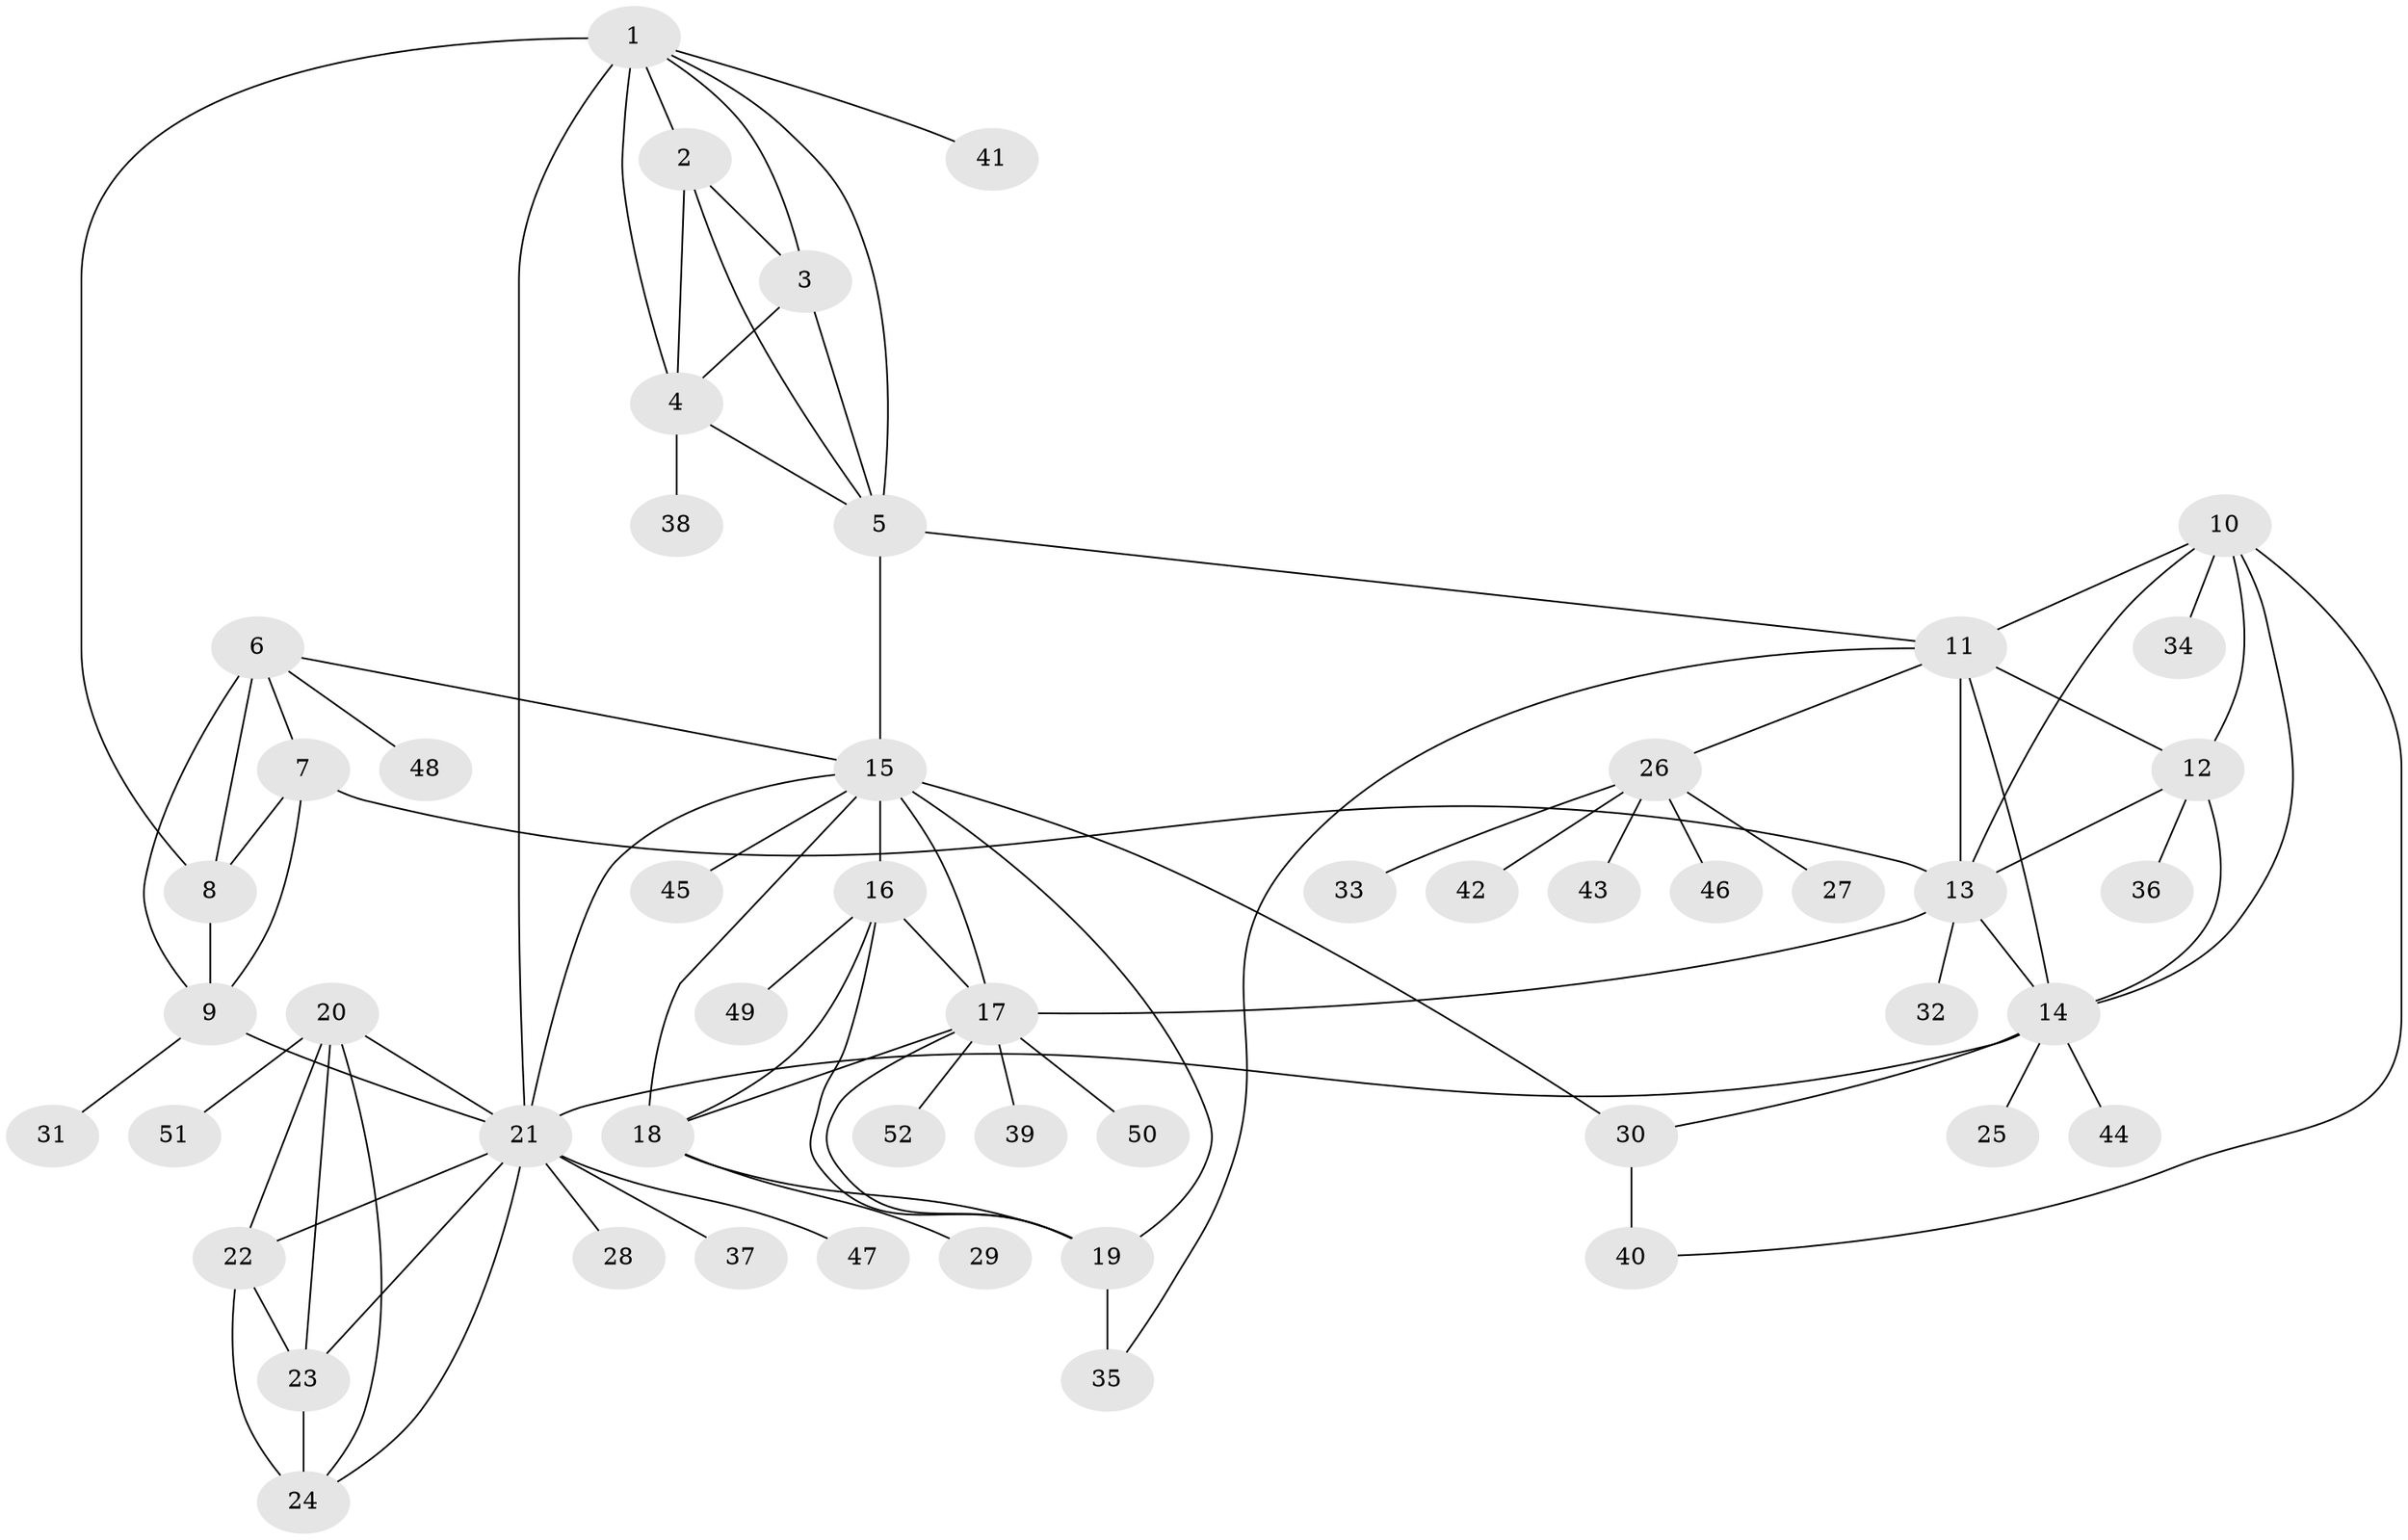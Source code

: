 // original degree distribution, {9: 0.019417475728155338, 5: 0.038834951456310676, 4: 0.019417475728155338, 11: 0.019417475728155338, 8: 0.019417475728155338, 7: 0.05825242718446602, 6: 0.04854368932038835, 10: 0.02912621359223301, 12: 0.009708737864077669, 1: 0.6116504854368932, 2: 0.11650485436893204, 3: 0.009708737864077669}
// Generated by graph-tools (version 1.1) at 2025/37/03/09/25 02:37:15]
// undirected, 52 vertices, 87 edges
graph export_dot {
graph [start="1"]
  node [color=gray90,style=filled];
  1;
  2;
  3;
  4;
  5;
  6;
  7;
  8;
  9;
  10;
  11;
  12;
  13;
  14;
  15;
  16;
  17;
  18;
  19;
  20;
  21;
  22;
  23;
  24;
  25;
  26;
  27;
  28;
  29;
  30;
  31;
  32;
  33;
  34;
  35;
  36;
  37;
  38;
  39;
  40;
  41;
  42;
  43;
  44;
  45;
  46;
  47;
  48;
  49;
  50;
  51;
  52;
  1 -- 2 [weight=1.0];
  1 -- 3 [weight=1.0];
  1 -- 4 [weight=1.0];
  1 -- 5 [weight=1.0];
  1 -- 8 [weight=2.0];
  1 -- 21 [weight=1.0];
  1 -- 41 [weight=1.0];
  2 -- 3 [weight=1.0];
  2 -- 4 [weight=1.0];
  2 -- 5 [weight=1.0];
  3 -- 4 [weight=6.0];
  3 -- 5 [weight=1.0];
  4 -- 5 [weight=1.0];
  4 -- 38 [weight=1.0];
  5 -- 11 [weight=2.0];
  5 -- 15 [weight=1.0];
  6 -- 7 [weight=1.0];
  6 -- 8 [weight=2.0];
  6 -- 9 [weight=1.0];
  6 -- 15 [weight=1.0];
  6 -- 48 [weight=1.0];
  7 -- 8 [weight=2.0];
  7 -- 9 [weight=1.0];
  7 -- 13 [weight=1.0];
  8 -- 9 [weight=2.0];
  9 -- 21 [weight=1.0];
  9 -- 31 [weight=1.0];
  10 -- 11 [weight=1.0];
  10 -- 12 [weight=1.0];
  10 -- 13 [weight=1.0];
  10 -- 14 [weight=1.0];
  10 -- 34 [weight=1.0];
  10 -- 40 [weight=1.0];
  11 -- 12 [weight=1.0];
  11 -- 13 [weight=1.0];
  11 -- 14 [weight=2.0];
  11 -- 26 [weight=1.0];
  11 -- 35 [weight=1.0];
  12 -- 13 [weight=1.0];
  12 -- 14 [weight=1.0];
  12 -- 36 [weight=1.0];
  13 -- 14 [weight=1.0];
  13 -- 17 [weight=1.0];
  13 -- 32 [weight=1.0];
  14 -- 21 [weight=1.0];
  14 -- 25 [weight=1.0];
  14 -- 30 [weight=1.0];
  14 -- 44 [weight=1.0];
  15 -- 16 [weight=1.0];
  15 -- 17 [weight=1.0];
  15 -- 18 [weight=1.0];
  15 -- 19 [weight=1.0];
  15 -- 21 [weight=1.0];
  15 -- 30 [weight=2.0];
  15 -- 45 [weight=1.0];
  16 -- 17 [weight=1.0];
  16 -- 18 [weight=1.0];
  16 -- 19 [weight=1.0];
  16 -- 49 [weight=1.0];
  17 -- 18 [weight=1.0];
  17 -- 19 [weight=1.0];
  17 -- 39 [weight=1.0];
  17 -- 50 [weight=1.0];
  17 -- 52 [weight=1.0];
  18 -- 19 [weight=1.0];
  18 -- 29 [weight=1.0];
  19 -- 35 [weight=5.0];
  20 -- 21 [weight=1.0];
  20 -- 22 [weight=1.0];
  20 -- 23 [weight=1.0];
  20 -- 24 [weight=1.0];
  20 -- 51 [weight=2.0];
  21 -- 22 [weight=1.0];
  21 -- 23 [weight=1.0];
  21 -- 24 [weight=1.0];
  21 -- 28 [weight=1.0];
  21 -- 37 [weight=1.0];
  21 -- 47 [weight=1.0];
  22 -- 23 [weight=1.0];
  22 -- 24 [weight=1.0];
  23 -- 24 [weight=2.0];
  26 -- 27 [weight=1.0];
  26 -- 33 [weight=1.0];
  26 -- 42 [weight=1.0];
  26 -- 43 [weight=1.0];
  26 -- 46 [weight=1.0];
  30 -- 40 [weight=3.0];
}
